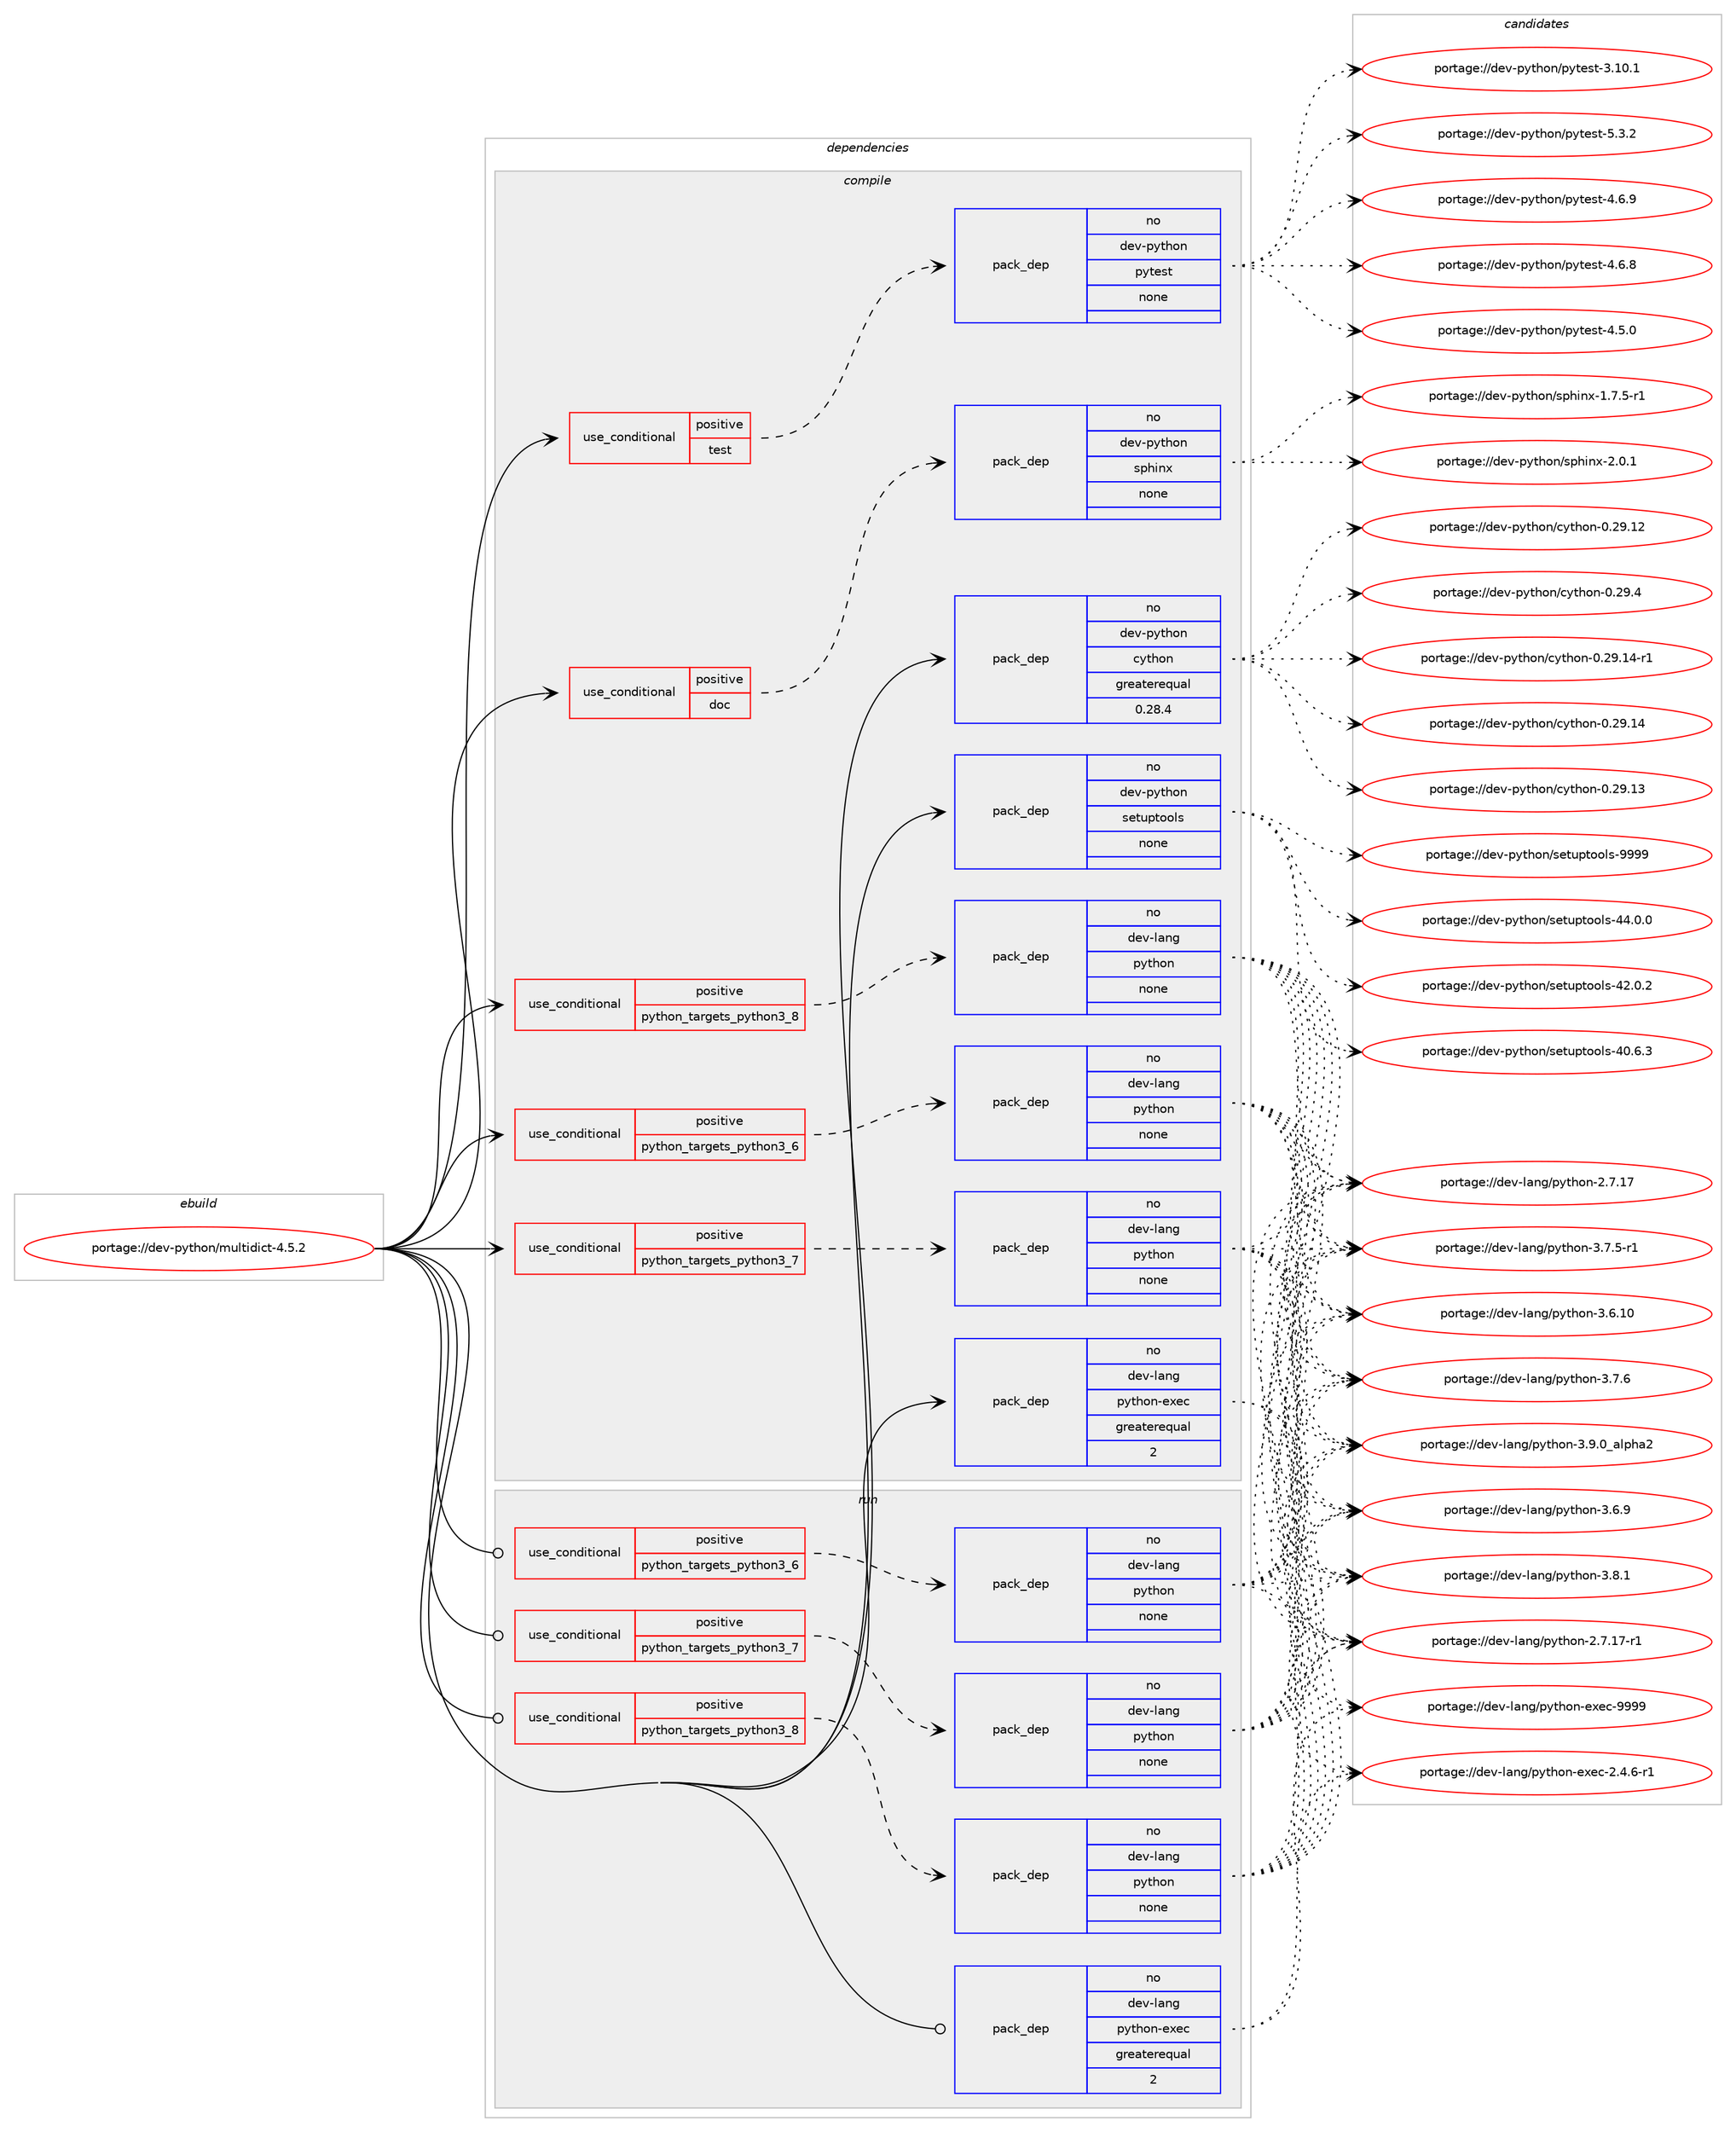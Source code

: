 digraph prolog {

# *************
# Graph options
# *************

newrank=true;
concentrate=true;
compound=true;
graph [rankdir=LR,fontname=Helvetica,fontsize=10,ranksep=1.5];#, ranksep=2.5, nodesep=0.2];
edge  [arrowhead=vee];
node  [fontname=Helvetica,fontsize=10];

# **********
# The ebuild
# **********

subgraph cluster_leftcol {
color=gray;
label=<<i>ebuild</i>>;
id [label="portage://dev-python/multidict-4.5.2", color=red, width=4, href="../dev-python/multidict-4.5.2.svg"];
}

# ****************
# The dependencies
# ****************

subgraph cluster_midcol {
color=gray;
label=<<i>dependencies</i>>;
subgraph cluster_compile {
fillcolor="#eeeeee";
style=filled;
label=<<i>compile</i>>;
subgraph cond112702 {
dependency449745 [label=<<TABLE BORDER="0" CELLBORDER="1" CELLSPACING="0" CELLPADDING="4"><TR><TD ROWSPAN="3" CELLPADDING="10">use_conditional</TD></TR><TR><TD>positive</TD></TR><TR><TD>doc</TD></TR></TABLE>>, shape=none, color=red];
subgraph pack332063 {
dependency449746 [label=<<TABLE BORDER="0" CELLBORDER="1" CELLSPACING="0" CELLPADDING="4" WIDTH="220"><TR><TD ROWSPAN="6" CELLPADDING="30">pack_dep</TD></TR><TR><TD WIDTH="110">no</TD></TR><TR><TD>dev-python</TD></TR><TR><TD>sphinx</TD></TR><TR><TD>none</TD></TR><TR><TD></TD></TR></TABLE>>, shape=none, color=blue];
}
dependency449745:e -> dependency449746:w [weight=20,style="dashed",arrowhead="vee"];
}
id:e -> dependency449745:w [weight=20,style="solid",arrowhead="vee"];
subgraph cond112703 {
dependency449747 [label=<<TABLE BORDER="0" CELLBORDER="1" CELLSPACING="0" CELLPADDING="4"><TR><TD ROWSPAN="3" CELLPADDING="10">use_conditional</TD></TR><TR><TD>positive</TD></TR><TR><TD>python_targets_python3_6</TD></TR></TABLE>>, shape=none, color=red];
subgraph pack332064 {
dependency449748 [label=<<TABLE BORDER="0" CELLBORDER="1" CELLSPACING="0" CELLPADDING="4" WIDTH="220"><TR><TD ROWSPAN="6" CELLPADDING="30">pack_dep</TD></TR><TR><TD WIDTH="110">no</TD></TR><TR><TD>dev-lang</TD></TR><TR><TD>python</TD></TR><TR><TD>none</TD></TR><TR><TD></TD></TR></TABLE>>, shape=none, color=blue];
}
dependency449747:e -> dependency449748:w [weight=20,style="dashed",arrowhead="vee"];
}
id:e -> dependency449747:w [weight=20,style="solid",arrowhead="vee"];
subgraph cond112704 {
dependency449749 [label=<<TABLE BORDER="0" CELLBORDER="1" CELLSPACING="0" CELLPADDING="4"><TR><TD ROWSPAN="3" CELLPADDING="10">use_conditional</TD></TR><TR><TD>positive</TD></TR><TR><TD>python_targets_python3_7</TD></TR></TABLE>>, shape=none, color=red];
subgraph pack332065 {
dependency449750 [label=<<TABLE BORDER="0" CELLBORDER="1" CELLSPACING="0" CELLPADDING="4" WIDTH="220"><TR><TD ROWSPAN="6" CELLPADDING="30">pack_dep</TD></TR><TR><TD WIDTH="110">no</TD></TR><TR><TD>dev-lang</TD></TR><TR><TD>python</TD></TR><TR><TD>none</TD></TR><TR><TD></TD></TR></TABLE>>, shape=none, color=blue];
}
dependency449749:e -> dependency449750:w [weight=20,style="dashed",arrowhead="vee"];
}
id:e -> dependency449749:w [weight=20,style="solid",arrowhead="vee"];
subgraph cond112705 {
dependency449751 [label=<<TABLE BORDER="0" CELLBORDER="1" CELLSPACING="0" CELLPADDING="4"><TR><TD ROWSPAN="3" CELLPADDING="10">use_conditional</TD></TR><TR><TD>positive</TD></TR><TR><TD>python_targets_python3_8</TD></TR></TABLE>>, shape=none, color=red];
subgraph pack332066 {
dependency449752 [label=<<TABLE BORDER="0" CELLBORDER="1" CELLSPACING="0" CELLPADDING="4" WIDTH="220"><TR><TD ROWSPAN="6" CELLPADDING="30">pack_dep</TD></TR><TR><TD WIDTH="110">no</TD></TR><TR><TD>dev-lang</TD></TR><TR><TD>python</TD></TR><TR><TD>none</TD></TR><TR><TD></TD></TR></TABLE>>, shape=none, color=blue];
}
dependency449751:e -> dependency449752:w [weight=20,style="dashed",arrowhead="vee"];
}
id:e -> dependency449751:w [weight=20,style="solid",arrowhead="vee"];
subgraph cond112706 {
dependency449753 [label=<<TABLE BORDER="0" CELLBORDER="1" CELLSPACING="0" CELLPADDING="4"><TR><TD ROWSPAN="3" CELLPADDING="10">use_conditional</TD></TR><TR><TD>positive</TD></TR><TR><TD>test</TD></TR></TABLE>>, shape=none, color=red];
subgraph pack332067 {
dependency449754 [label=<<TABLE BORDER="0" CELLBORDER="1" CELLSPACING="0" CELLPADDING="4" WIDTH="220"><TR><TD ROWSPAN="6" CELLPADDING="30">pack_dep</TD></TR><TR><TD WIDTH="110">no</TD></TR><TR><TD>dev-python</TD></TR><TR><TD>pytest</TD></TR><TR><TD>none</TD></TR><TR><TD></TD></TR></TABLE>>, shape=none, color=blue];
}
dependency449753:e -> dependency449754:w [weight=20,style="dashed",arrowhead="vee"];
}
id:e -> dependency449753:w [weight=20,style="solid",arrowhead="vee"];
subgraph pack332068 {
dependency449755 [label=<<TABLE BORDER="0" CELLBORDER="1" CELLSPACING="0" CELLPADDING="4" WIDTH="220"><TR><TD ROWSPAN="6" CELLPADDING="30">pack_dep</TD></TR><TR><TD WIDTH="110">no</TD></TR><TR><TD>dev-lang</TD></TR><TR><TD>python-exec</TD></TR><TR><TD>greaterequal</TD></TR><TR><TD>2</TD></TR></TABLE>>, shape=none, color=blue];
}
id:e -> dependency449755:w [weight=20,style="solid",arrowhead="vee"];
subgraph pack332069 {
dependency449756 [label=<<TABLE BORDER="0" CELLBORDER="1" CELLSPACING="0" CELLPADDING="4" WIDTH="220"><TR><TD ROWSPAN="6" CELLPADDING="30">pack_dep</TD></TR><TR><TD WIDTH="110">no</TD></TR><TR><TD>dev-python</TD></TR><TR><TD>cython</TD></TR><TR><TD>greaterequal</TD></TR><TR><TD>0.28.4</TD></TR></TABLE>>, shape=none, color=blue];
}
id:e -> dependency449756:w [weight=20,style="solid",arrowhead="vee"];
subgraph pack332070 {
dependency449757 [label=<<TABLE BORDER="0" CELLBORDER="1" CELLSPACING="0" CELLPADDING="4" WIDTH="220"><TR><TD ROWSPAN="6" CELLPADDING="30">pack_dep</TD></TR><TR><TD WIDTH="110">no</TD></TR><TR><TD>dev-python</TD></TR><TR><TD>setuptools</TD></TR><TR><TD>none</TD></TR><TR><TD></TD></TR></TABLE>>, shape=none, color=blue];
}
id:e -> dependency449757:w [weight=20,style="solid",arrowhead="vee"];
}
subgraph cluster_compileandrun {
fillcolor="#eeeeee";
style=filled;
label=<<i>compile and run</i>>;
}
subgraph cluster_run {
fillcolor="#eeeeee";
style=filled;
label=<<i>run</i>>;
subgraph cond112707 {
dependency449758 [label=<<TABLE BORDER="0" CELLBORDER="1" CELLSPACING="0" CELLPADDING="4"><TR><TD ROWSPAN="3" CELLPADDING="10">use_conditional</TD></TR><TR><TD>positive</TD></TR><TR><TD>python_targets_python3_6</TD></TR></TABLE>>, shape=none, color=red];
subgraph pack332071 {
dependency449759 [label=<<TABLE BORDER="0" CELLBORDER="1" CELLSPACING="0" CELLPADDING="4" WIDTH="220"><TR><TD ROWSPAN="6" CELLPADDING="30">pack_dep</TD></TR><TR><TD WIDTH="110">no</TD></TR><TR><TD>dev-lang</TD></TR><TR><TD>python</TD></TR><TR><TD>none</TD></TR><TR><TD></TD></TR></TABLE>>, shape=none, color=blue];
}
dependency449758:e -> dependency449759:w [weight=20,style="dashed",arrowhead="vee"];
}
id:e -> dependency449758:w [weight=20,style="solid",arrowhead="odot"];
subgraph cond112708 {
dependency449760 [label=<<TABLE BORDER="0" CELLBORDER="1" CELLSPACING="0" CELLPADDING="4"><TR><TD ROWSPAN="3" CELLPADDING="10">use_conditional</TD></TR><TR><TD>positive</TD></TR><TR><TD>python_targets_python3_7</TD></TR></TABLE>>, shape=none, color=red];
subgraph pack332072 {
dependency449761 [label=<<TABLE BORDER="0" CELLBORDER="1" CELLSPACING="0" CELLPADDING="4" WIDTH="220"><TR><TD ROWSPAN="6" CELLPADDING="30">pack_dep</TD></TR><TR><TD WIDTH="110">no</TD></TR><TR><TD>dev-lang</TD></TR><TR><TD>python</TD></TR><TR><TD>none</TD></TR><TR><TD></TD></TR></TABLE>>, shape=none, color=blue];
}
dependency449760:e -> dependency449761:w [weight=20,style="dashed",arrowhead="vee"];
}
id:e -> dependency449760:w [weight=20,style="solid",arrowhead="odot"];
subgraph cond112709 {
dependency449762 [label=<<TABLE BORDER="0" CELLBORDER="1" CELLSPACING="0" CELLPADDING="4"><TR><TD ROWSPAN="3" CELLPADDING="10">use_conditional</TD></TR><TR><TD>positive</TD></TR><TR><TD>python_targets_python3_8</TD></TR></TABLE>>, shape=none, color=red];
subgraph pack332073 {
dependency449763 [label=<<TABLE BORDER="0" CELLBORDER="1" CELLSPACING="0" CELLPADDING="4" WIDTH="220"><TR><TD ROWSPAN="6" CELLPADDING="30">pack_dep</TD></TR><TR><TD WIDTH="110">no</TD></TR><TR><TD>dev-lang</TD></TR><TR><TD>python</TD></TR><TR><TD>none</TD></TR><TR><TD></TD></TR></TABLE>>, shape=none, color=blue];
}
dependency449762:e -> dependency449763:w [weight=20,style="dashed",arrowhead="vee"];
}
id:e -> dependency449762:w [weight=20,style="solid",arrowhead="odot"];
subgraph pack332074 {
dependency449764 [label=<<TABLE BORDER="0" CELLBORDER="1" CELLSPACING="0" CELLPADDING="4" WIDTH="220"><TR><TD ROWSPAN="6" CELLPADDING="30">pack_dep</TD></TR><TR><TD WIDTH="110">no</TD></TR><TR><TD>dev-lang</TD></TR><TR><TD>python-exec</TD></TR><TR><TD>greaterequal</TD></TR><TR><TD>2</TD></TR></TABLE>>, shape=none, color=blue];
}
id:e -> dependency449764:w [weight=20,style="solid",arrowhead="odot"];
}
}

# **************
# The candidates
# **************

subgraph cluster_choices {
rank=same;
color=gray;
label=<<i>candidates</i>>;

subgraph choice332063 {
color=black;
nodesep=1;
choice1001011184511212111610411111047115112104105110120455046484649 [label="portage://dev-python/sphinx-2.0.1", color=red, width=4,href="../dev-python/sphinx-2.0.1.svg"];
choice10010111845112121116104111110471151121041051101204549465546534511449 [label="portage://dev-python/sphinx-1.7.5-r1", color=red, width=4,href="../dev-python/sphinx-1.7.5-r1.svg"];
dependency449746:e -> choice1001011184511212111610411111047115112104105110120455046484649:w [style=dotted,weight="100"];
dependency449746:e -> choice10010111845112121116104111110471151121041051101204549465546534511449:w [style=dotted,weight="100"];
}
subgraph choice332064 {
color=black;
nodesep=1;
choice10010111845108971101034711212111610411111045514657464895971081121049750 [label="portage://dev-lang/python-3.9.0_alpha2", color=red, width=4,href="../dev-lang/python-3.9.0_alpha2.svg"];
choice100101118451089711010347112121116104111110455146564649 [label="portage://dev-lang/python-3.8.1", color=red, width=4,href="../dev-lang/python-3.8.1.svg"];
choice100101118451089711010347112121116104111110455146554654 [label="portage://dev-lang/python-3.7.6", color=red, width=4,href="../dev-lang/python-3.7.6.svg"];
choice1001011184510897110103471121211161041111104551465546534511449 [label="portage://dev-lang/python-3.7.5-r1", color=red, width=4,href="../dev-lang/python-3.7.5-r1.svg"];
choice100101118451089711010347112121116104111110455146544657 [label="portage://dev-lang/python-3.6.9", color=red, width=4,href="../dev-lang/python-3.6.9.svg"];
choice10010111845108971101034711212111610411111045514654464948 [label="portage://dev-lang/python-3.6.10", color=red, width=4,href="../dev-lang/python-3.6.10.svg"];
choice100101118451089711010347112121116104111110455046554649554511449 [label="portage://dev-lang/python-2.7.17-r1", color=red, width=4,href="../dev-lang/python-2.7.17-r1.svg"];
choice10010111845108971101034711212111610411111045504655464955 [label="portage://dev-lang/python-2.7.17", color=red, width=4,href="../dev-lang/python-2.7.17.svg"];
dependency449748:e -> choice10010111845108971101034711212111610411111045514657464895971081121049750:w [style=dotted,weight="100"];
dependency449748:e -> choice100101118451089711010347112121116104111110455146564649:w [style=dotted,weight="100"];
dependency449748:e -> choice100101118451089711010347112121116104111110455146554654:w [style=dotted,weight="100"];
dependency449748:e -> choice1001011184510897110103471121211161041111104551465546534511449:w [style=dotted,weight="100"];
dependency449748:e -> choice100101118451089711010347112121116104111110455146544657:w [style=dotted,weight="100"];
dependency449748:e -> choice10010111845108971101034711212111610411111045514654464948:w [style=dotted,weight="100"];
dependency449748:e -> choice100101118451089711010347112121116104111110455046554649554511449:w [style=dotted,weight="100"];
dependency449748:e -> choice10010111845108971101034711212111610411111045504655464955:w [style=dotted,weight="100"];
}
subgraph choice332065 {
color=black;
nodesep=1;
choice10010111845108971101034711212111610411111045514657464895971081121049750 [label="portage://dev-lang/python-3.9.0_alpha2", color=red, width=4,href="../dev-lang/python-3.9.0_alpha2.svg"];
choice100101118451089711010347112121116104111110455146564649 [label="portage://dev-lang/python-3.8.1", color=red, width=4,href="../dev-lang/python-3.8.1.svg"];
choice100101118451089711010347112121116104111110455146554654 [label="portage://dev-lang/python-3.7.6", color=red, width=4,href="../dev-lang/python-3.7.6.svg"];
choice1001011184510897110103471121211161041111104551465546534511449 [label="portage://dev-lang/python-3.7.5-r1", color=red, width=4,href="../dev-lang/python-3.7.5-r1.svg"];
choice100101118451089711010347112121116104111110455146544657 [label="portage://dev-lang/python-3.6.9", color=red, width=4,href="../dev-lang/python-3.6.9.svg"];
choice10010111845108971101034711212111610411111045514654464948 [label="portage://dev-lang/python-3.6.10", color=red, width=4,href="../dev-lang/python-3.6.10.svg"];
choice100101118451089711010347112121116104111110455046554649554511449 [label="portage://dev-lang/python-2.7.17-r1", color=red, width=4,href="../dev-lang/python-2.7.17-r1.svg"];
choice10010111845108971101034711212111610411111045504655464955 [label="portage://dev-lang/python-2.7.17", color=red, width=4,href="../dev-lang/python-2.7.17.svg"];
dependency449750:e -> choice10010111845108971101034711212111610411111045514657464895971081121049750:w [style=dotted,weight="100"];
dependency449750:e -> choice100101118451089711010347112121116104111110455146564649:w [style=dotted,weight="100"];
dependency449750:e -> choice100101118451089711010347112121116104111110455146554654:w [style=dotted,weight="100"];
dependency449750:e -> choice1001011184510897110103471121211161041111104551465546534511449:w [style=dotted,weight="100"];
dependency449750:e -> choice100101118451089711010347112121116104111110455146544657:w [style=dotted,weight="100"];
dependency449750:e -> choice10010111845108971101034711212111610411111045514654464948:w [style=dotted,weight="100"];
dependency449750:e -> choice100101118451089711010347112121116104111110455046554649554511449:w [style=dotted,weight="100"];
dependency449750:e -> choice10010111845108971101034711212111610411111045504655464955:w [style=dotted,weight="100"];
}
subgraph choice332066 {
color=black;
nodesep=1;
choice10010111845108971101034711212111610411111045514657464895971081121049750 [label="portage://dev-lang/python-3.9.0_alpha2", color=red, width=4,href="../dev-lang/python-3.9.0_alpha2.svg"];
choice100101118451089711010347112121116104111110455146564649 [label="portage://dev-lang/python-3.8.1", color=red, width=4,href="../dev-lang/python-3.8.1.svg"];
choice100101118451089711010347112121116104111110455146554654 [label="portage://dev-lang/python-3.7.6", color=red, width=4,href="../dev-lang/python-3.7.6.svg"];
choice1001011184510897110103471121211161041111104551465546534511449 [label="portage://dev-lang/python-3.7.5-r1", color=red, width=4,href="../dev-lang/python-3.7.5-r1.svg"];
choice100101118451089711010347112121116104111110455146544657 [label="portage://dev-lang/python-3.6.9", color=red, width=4,href="../dev-lang/python-3.6.9.svg"];
choice10010111845108971101034711212111610411111045514654464948 [label="portage://dev-lang/python-3.6.10", color=red, width=4,href="../dev-lang/python-3.6.10.svg"];
choice100101118451089711010347112121116104111110455046554649554511449 [label="portage://dev-lang/python-2.7.17-r1", color=red, width=4,href="../dev-lang/python-2.7.17-r1.svg"];
choice10010111845108971101034711212111610411111045504655464955 [label="portage://dev-lang/python-2.7.17", color=red, width=4,href="../dev-lang/python-2.7.17.svg"];
dependency449752:e -> choice10010111845108971101034711212111610411111045514657464895971081121049750:w [style=dotted,weight="100"];
dependency449752:e -> choice100101118451089711010347112121116104111110455146564649:w [style=dotted,weight="100"];
dependency449752:e -> choice100101118451089711010347112121116104111110455146554654:w [style=dotted,weight="100"];
dependency449752:e -> choice1001011184510897110103471121211161041111104551465546534511449:w [style=dotted,weight="100"];
dependency449752:e -> choice100101118451089711010347112121116104111110455146544657:w [style=dotted,weight="100"];
dependency449752:e -> choice10010111845108971101034711212111610411111045514654464948:w [style=dotted,weight="100"];
dependency449752:e -> choice100101118451089711010347112121116104111110455046554649554511449:w [style=dotted,weight="100"];
dependency449752:e -> choice10010111845108971101034711212111610411111045504655464955:w [style=dotted,weight="100"];
}
subgraph choice332067 {
color=black;
nodesep=1;
choice1001011184511212111610411111047112121116101115116455346514650 [label="portage://dev-python/pytest-5.3.2", color=red, width=4,href="../dev-python/pytest-5.3.2.svg"];
choice1001011184511212111610411111047112121116101115116455246544657 [label="portage://dev-python/pytest-4.6.9", color=red, width=4,href="../dev-python/pytest-4.6.9.svg"];
choice1001011184511212111610411111047112121116101115116455246544656 [label="portage://dev-python/pytest-4.6.8", color=red, width=4,href="../dev-python/pytest-4.6.8.svg"];
choice1001011184511212111610411111047112121116101115116455246534648 [label="portage://dev-python/pytest-4.5.0", color=red, width=4,href="../dev-python/pytest-4.5.0.svg"];
choice100101118451121211161041111104711212111610111511645514649484649 [label="portage://dev-python/pytest-3.10.1", color=red, width=4,href="../dev-python/pytest-3.10.1.svg"];
dependency449754:e -> choice1001011184511212111610411111047112121116101115116455346514650:w [style=dotted,weight="100"];
dependency449754:e -> choice1001011184511212111610411111047112121116101115116455246544657:w [style=dotted,weight="100"];
dependency449754:e -> choice1001011184511212111610411111047112121116101115116455246544656:w [style=dotted,weight="100"];
dependency449754:e -> choice1001011184511212111610411111047112121116101115116455246534648:w [style=dotted,weight="100"];
dependency449754:e -> choice100101118451121211161041111104711212111610111511645514649484649:w [style=dotted,weight="100"];
}
subgraph choice332068 {
color=black;
nodesep=1;
choice10010111845108971101034711212111610411111045101120101994557575757 [label="portage://dev-lang/python-exec-9999", color=red, width=4,href="../dev-lang/python-exec-9999.svg"];
choice10010111845108971101034711212111610411111045101120101994550465246544511449 [label="portage://dev-lang/python-exec-2.4.6-r1", color=red, width=4,href="../dev-lang/python-exec-2.4.6-r1.svg"];
dependency449755:e -> choice10010111845108971101034711212111610411111045101120101994557575757:w [style=dotted,weight="100"];
dependency449755:e -> choice10010111845108971101034711212111610411111045101120101994550465246544511449:w [style=dotted,weight="100"];
}
subgraph choice332069 {
color=black;
nodesep=1;
choice10010111845112121116104111110479912111610411111045484650574652 [label="portage://dev-python/cython-0.29.4", color=red, width=4,href="../dev-python/cython-0.29.4.svg"];
choice10010111845112121116104111110479912111610411111045484650574649524511449 [label="portage://dev-python/cython-0.29.14-r1", color=red, width=4,href="../dev-python/cython-0.29.14-r1.svg"];
choice1001011184511212111610411111047991211161041111104548465057464952 [label="portage://dev-python/cython-0.29.14", color=red, width=4,href="../dev-python/cython-0.29.14.svg"];
choice1001011184511212111610411111047991211161041111104548465057464951 [label="portage://dev-python/cython-0.29.13", color=red, width=4,href="../dev-python/cython-0.29.13.svg"];
choice1001011184511212111610411111047991211161041111104548465057464950 [label="portage://dev-python/cython-0.29.12", color=red, width=4,href="../dev-python/cython-0.29.12.svg"];
dependency449756:e -> choice10010111845112121116104111110479912111610411111045484650574652:w [style=dotted,weight="100"];
dependency449756:e -> choice10010111845112121116104111110479912111610411111045484650574649524511449:w [style=dotted,weight="100"];
dependency449756:e -> choice1001011184511212111610411111047991211161041111104548465057464952:w [style=dotted,weight="100"];
dependency449756:e -> choice1001011184511212111610411111047991211161041111104548465057464951:w [style=dotted,weight="100"];
dependency449756:e -> choice1001011184511212111610411111047991211161041111104548465057464950:w [style=dotted,weight="100"];
}
subgraph choice332070 {
color=black;
nodesep=1;
choice10010111845112121116104111110471151011161171121161111111081154557575757 [label="portage://dev-python/setuptools-9999", color=red, width=4,href="../dev-python/setuptools-9999.svg"];
choice100101118451121211161041111104711510111611711211611111110811545525246484648 [label="portage://dev-python/setuptools-44.0.0", color=red, width=4,href="../dev-python/setuptools-44.0.0.svg"];
choice100101118451121211161041111104711510111611711211611111110811545525046484650 [label="portage://dev-python/setuptools-42.0.2", color=red, width=4,href="../dev-python/setuptools-42.0.2.svg"];
choice100101118451121211161041111104711510111611711211611111110811545524846544651 [label="portage://dev-python/setuptools-40.6.3", color=red, width=4,href="../dev-python/setuptools-40.6.3.svg"];
dependency449757:e -> choice10010111845112121116104111110471151011161171121161111111081154557575757:w [style=dotted,weight="100"];
dependency449757:e -> choice100101118451121211161041111104711510111611711211611111110811545525246484648:w [style=dotted,weight="100"];
dependency449757:e -> choice100101118451121211161041111104711510111611711211611111110811545525046484650:w [style=dotted,weight="100"];
dependency449757:e -> choice100101118451121211161041111104711510111611711211611111110811545524846544651:w [style=dotted,weight="100"];
}
subgraph choice332071 {
color=black;
nodesep=1;
choice10010111845108971101034711212111610411111045514657464895971081121049750 [label="portage://dev-lang/python-3.9.0_alpha2", color=red, width=4,href="../dev-lang/python-3.9.0_alpha2.svg"];
choice100101118451089711010347112121116104111110455146564649 [label="portage://dev-lang/python-3.8.1", color=red, width=4,href="../dev-lang/python-3.8.1.svg"];
choice100101118451089711010347112121116104111110455146554654 [label="portage://dev-lang/python-3.7.6", color=red, width=4,href="../dev-lang/python-3.7.6.svg"];
choice1001011184510897110103471121211161041111104551465546534511449 [label="portage://dev-lang/python-3.7.5-r1", color=red, width=4,href="../dev-lang/python-3.7.5-r1.svg"];
choice100101118451089711010347112121116104111110455146544657 [label="portage://dev-lang/python-3.6.9", color=red, width=4,href="../dev-lang/python-3.6.9.svg"];
choice10010111845108971101034711212111610411111045514654464948 [label="portage://dev-lang/python-3.6.10", color=red, width=4,href="../dev-lang/python-3.6.10.svg"];
choice100101118451089711010347112121116104111110455046554649554511449 [label="portage://dev-lang/python-2.7.17-r1", color=red, width=4,href="../dev-lang/python-2.7.17-r1.svg"];
choice10010111845108971101034711212111610411111045504655464955 [label="portage://dev-lang/python-2.7.17", color=red, width=4,href="../dev-lang/python-2.7.17.svg"];
dependency449759:e -> choice10010111845108971101034711212111610411111045514657464895971081121049750:w [style=dotted,weight="100"];
dependency449759:e -> choice100101118451089711010347112121116104111110455146564649:w [style=dotted,weight="100"];
dependency449759:e -> choice100101118451089711010347112121116104111110455146554654:w [style=dotted,weight="100"];
dependency449759:e -> choice1001011184510897110103471121211161041111104551465546534511449:w [style=dotted,weight="100"];
dependency449759:e -> choice100101118451089711010347112121116104111110455146544657:w [style=dotted,weight="100"];
dependency449759:e -> choice10010111845108971101034711212111610411111045514654464948:w [style=dotted,weight="100"];
dependency449759:e -> choice100101118451089711010347112121116104111110455046554649554511449:w [style=dotted,weight="100"];
dependency449759:e -> choice10010111845108971101034711212111610411111045504655464955:w [style=dotted,weight="100"];
}
subgraph choice332072 {
color=black;
nodesep=1;
choice10010111845108971101034711212111610411111045514657464895971081121049750 [label="portage://dev-lang/python-3.9.0_alpha2", color=red, width=4,href="../dev-lang/python-3.9.0_alpha2.svg"];
choice100101118451089711010347112121116104111110455146564649 [label="portage://dev-lang/python-3.8.1", color=red, width=4,href="../dev-lang/python-3.8.1.svg"];
choice100101118451089711010347112121116104111110455146554654 [label="portage://dev-lang/python-3.7.6", color=red, width=4,href="../dev-lang/python-3.7.6.svg"];
choice1001011184510897110103471121211161041111104551465546534511449 [label="portage://dev-lang/python-3.7.5-r1", color=red, width=4,href="../dev-lang/python-3.7.5-r1.svg"];
choice100101118451089711010347112121116104111110455146544657 [label="portage://dev-lang/python-3.6.9", color=red, width=4,href="../dev-lang/python-3.6.9.svg"];
choice10010111845108971101034711212111610411111045514654464948 [label="portage://dev-lang/python-3.6.10", color=red, width=4,href="../dev-lang/python-3.6.10.svg"];
choice100101118451089711010347112121116104111110455046554649554511449 [label="portage://dev-lang/python-2.7.17-r1", color=red, width=4,href="../dev-lang/python-2.7.17-r1.svg"];
choice10010111845108971101034711212111610411111045504655464955 [label="portage://dev-lang/python-2.7.17", color=red, width=4,href="../dev-lang/python-2.7.17.svg"];
dependency449761:e -> choice10010111845108971101034711212111610411111045514657464895971081121049750:w [style=dotted,weight="100"];
dependency449761:e -> choice100101118451089711010347112121116104111110455146564649:w [style=dotted,weight="100"];
dependency449761:e -> choice100101118451089711010347112121116104111110455146554654:w [style=dotted,weight="100"];
dependency449761:e -> choice1001011184510897110103471121211161041111104551465546534511449:w [style=dotted,weight="100"];
dependency449761:e -> choice100101118451089711010347112121116104111110455146544657:w [style=dotted,weight="100"];
dependency449761:e -> choice10010111845108971101034711212111610411111045514654464948:w [style=dotted,weight="100"];
dependency449761:e -> choice100101118451089711010347112121116104111110455046554649554511449:w [style=dotted,weight="100"];
dependency449761:e -> choice10010111845108971101034711212111610411111045504655464955:w [style=dotted,weight="100"];
}
subgraph choice332073 {
color=black;
nodesep=1;
choice10010111845108971101034711212111610411111045514657464895971081121049750 [label="portage://dev-lang/python-3.9.0_alpha2", color=red, width=4,href="../dev-lang/python-3.9.0_alpha2.svg"];
choice100101118451089711010347112121116104111110455146564649 [label="portage://dev-lang/python-3.8.1", color=red, width=4,href="../dev-lang/python-3.8.1.svg"];
choice100101118451089711010347112121116104111110455146554654 [label="portage://dev-lang/python-3.7.6", color=red, width=4,href="../dev-lang/python-3.7.6.svg"];
choice1001011184510897110103471121211161041111104551465546534511449 [label="portage://dev-lang/python-3.7.5-r1", color=red, width=4,href="../dev-lang/python-3.7.5-r1.svg"];
choice100101118451089711010347112121116104111110455146544657 [label="portage://dev-lang/python-3.6.9", color=red, width=4,href="../dev-lang/python-3.6.9.svg"];
choice10010111845108971101034711212111610411111045514654464948 [label="portage://dev-lang/python-3.6.10", color=red, width=4,href="../dev-lang/python-3.6.10.svg"];
choice100101118451089711010347112121116104111110455046554649554511449 [label="portage://dev-lang/python-2.7.17-r1", color=red, width=4,href="../dev-lang/python-2.7.17-r1.svg"];
choice10010111845108971101034711212111610411111045504655464955 [label="portage://dev-lang/python-2.7.17", color=red, width=4,href="../dev-lang/python-2.7.17.svg"];
dependency449763:e -> choice10010111845108971101034711212111610411111045514657464895971081121049750:w [style=dotted,weight="100"];
dependency449763:e -> choice100101118451089711010347112121116104111110455146564649:w [style=dotted,weight="100"];
dependency449763:e -> choice100101118451089711010347112121116104111110455146554654:w [style=dotted,weight="100"];
dependency449763:e -> choice1001011184510897110103471121211161041111104551465546534511449:w [style=dotted,weight="100"];
dependency449763:e -> choice100101118451089711010347112121116104111110455146544657:w [style=dotted,weight="100"];
dependency449763:e -> choice10010111845108971101034711212111610411111045514654464948:w [style=dotted,weight="100"];
dependency449763:e -> choice100101118451089711010347112121116104111110455046554649554511449:w [style=dotted,weight="100"];
dependency449763:e -> choice10010111845108971101034711212111610411111045504655464955:w [style=dotted,weight="100"];
}
subgraph choice332074 {
color=black;
nodesep=1;
choice10010111845108971101034711212111610411111045101120101994557575757 [label="portage://dev-lang/python-exec-9999", color=red, width=4,href="../dev-lang/python-exec-9999.svg"];
choice10010111845108971101034711212111610411111045101120101994550465246544511449 [label="portage://dev-lang/python-exec-2.4.6-r1", color=red, width=4,href="../dev-lang/python-exec-2.4.6-r1.svg"];
dependency449764:e -> choice10010111845108971101034711212111610411111045101120101994557575757:w [style=dotted,weight="100"];
dependency449764:e -> choice10010111845108971101034711212111610411111045101120101994550465246544511449:w [style=dotted,weight="100"];
}
}

}
